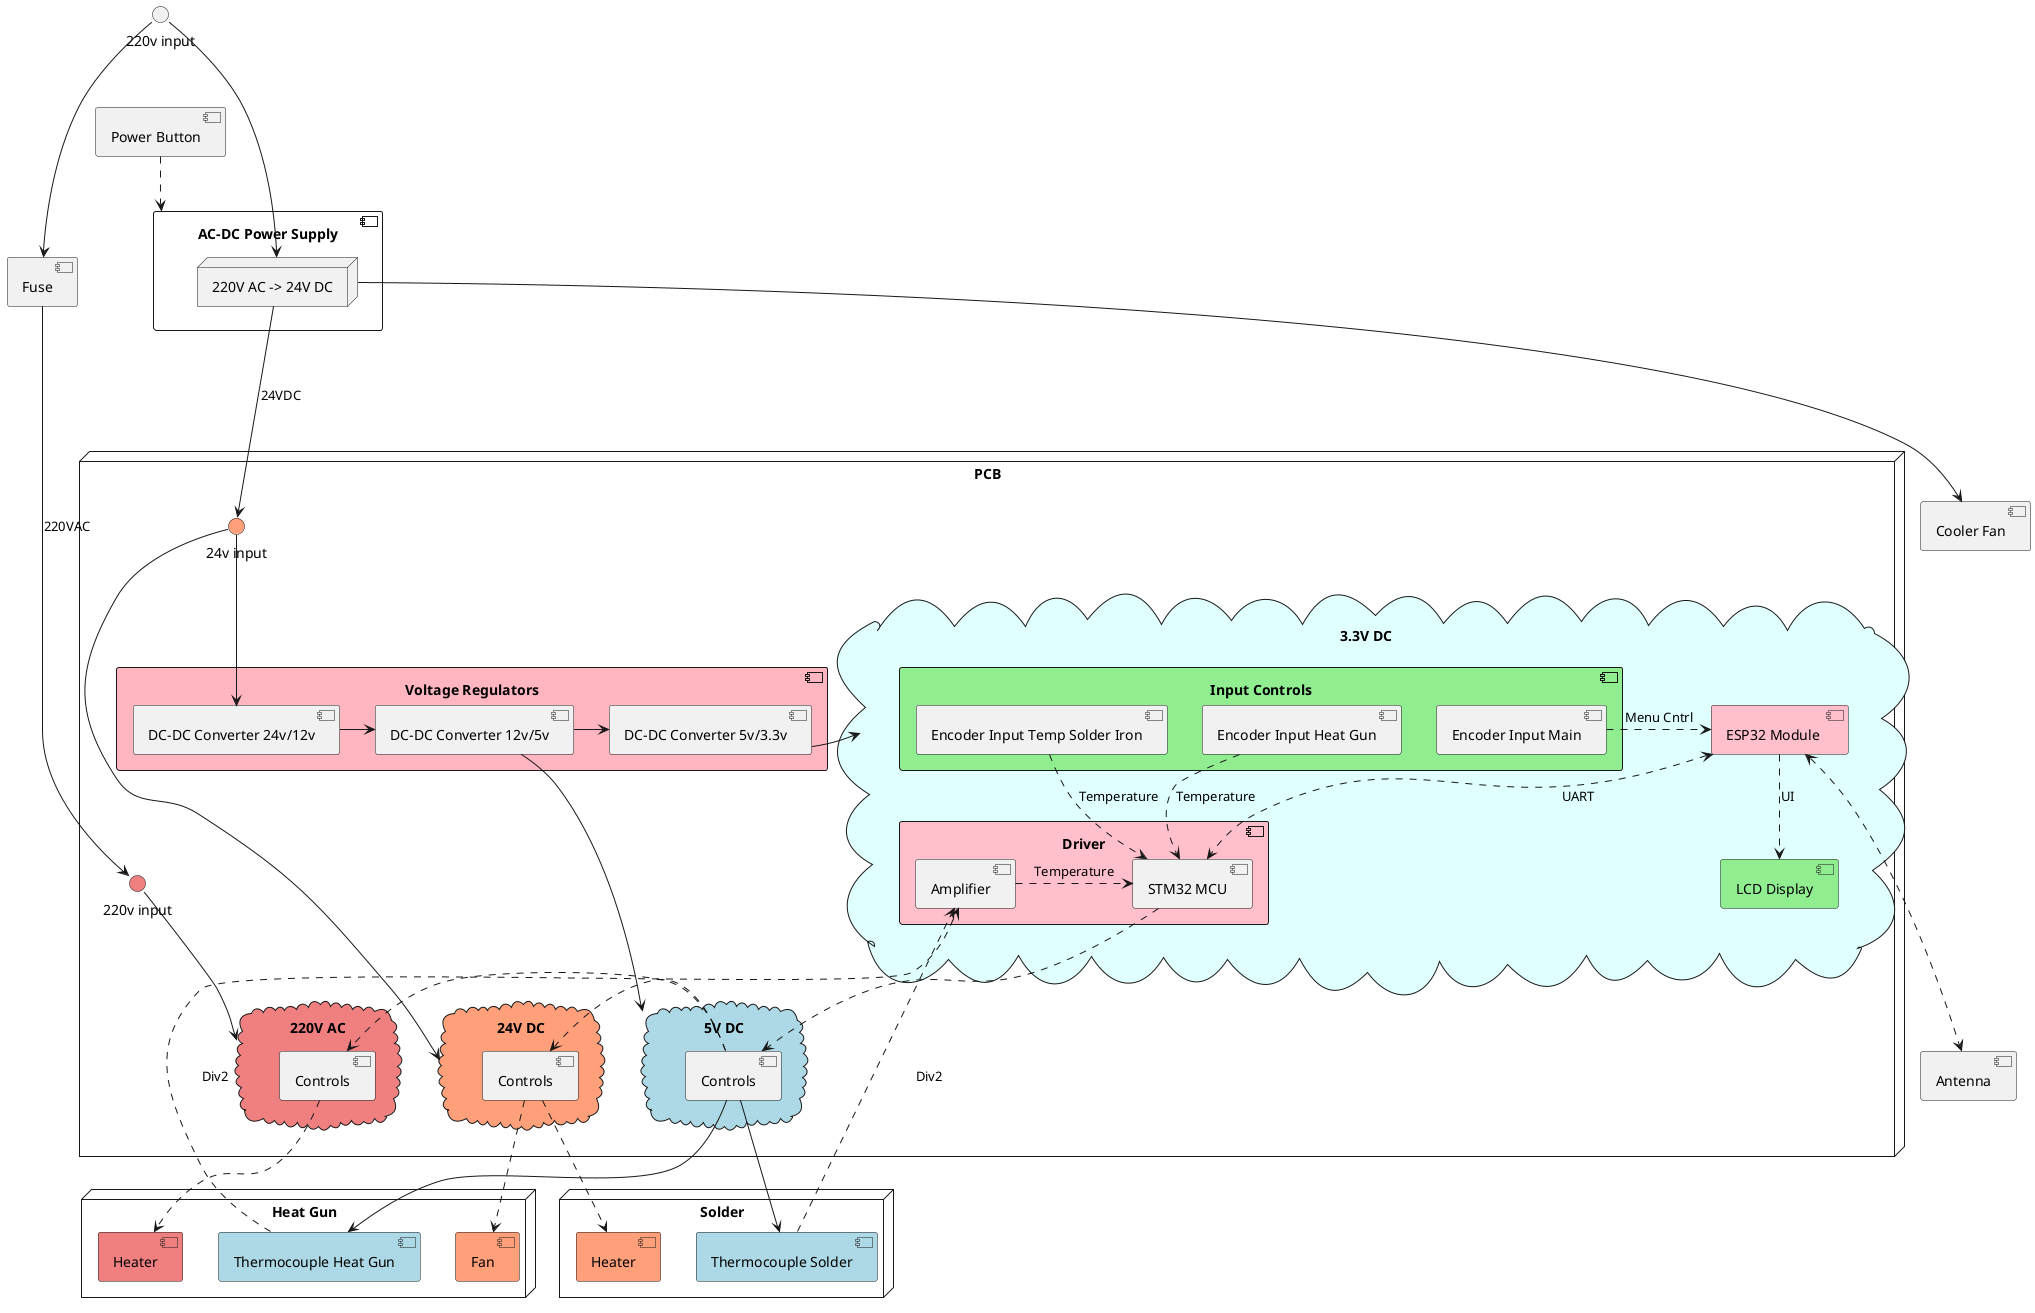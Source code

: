 @startuml

component "AC-DC Power Supply" as power {
    node "220V AC -> 24V DC" as powers
}

component "Fuse" as fuse

interface "220v input" as pinput

pinput ---> powers

component "Cooler Fan" as cooller
component "Antenna" as antenna
component "Power Button" as button

node "Solder" as solder {
    component "Thermocouple Solder" as thcSolder #LightBlue
    component "Heater" as hSolder #LightSalmon
}

node "Heat Gun" as gun {
    component "Thermocouple Heat Gun" as thcHeat #LightBlue
    component "Heater" as hHeat #LightCoral
    component "Fan" as fHeat #LightSalmon
}

node "PCB" as interfaces {

    interface "24v input" as vinput24 #LightSalmon
    interface "220v input" as vinput220 #LightCoral

    component "Voltage Regulators" #LightPink {

        component "DC-DC Converter 12v/5v" as converter5
        component "DC-DC Converter 5v/3.3v" as converter3
        component "DC-DC Converter 24v/12v" as converter12
        converter12 -> converter5
        converter5 -> converter3
    }

    cloud "220V AC" as hvdomain #LightCoral  {
        component "Controls" as hvctrls
    }

    cloud "24V DC"  as mvdomain #LightSalmon {
        component "Controls" as mvctrls
    }
    cloud "5V DC" as lvdomain2 #LightBlue {
        component "Controls" as lvctrls
    }

    cloud "3.3V DC" as lvdomain #LightCyan {
        component "Input Controls" as controls #LightGreen {
            component "Encoder Input Temp Solder Iron" as inputTemp
            component "Encoder Input Heat Gun" as inputHeat
            component "Encoder Input Main" as inputMain
        }

        component "LCD Display" as display #LightGreen
        component "ESP32 Module " as mcu #Pink
        component "Driver" as mcud #Pink {
            component "STM32 MCU" as driver
            component "Amplifier" as amp
        }

    }

    lvctrls .> mvctrls
    lvctrls .> hvctrls

    amp .> driver : Temperature

    mcu ..> display : UI

    inputMain .> mcu : Menu Cntrl
    inputTemp .> driver : Temperature
    inputHeat .> driver : Temperature

    mcu <..> driver : UART

    converter5 -> lvdomain2
    converter3 -> lvdomain

    vinput220 --> hvdomain
    vinput24 --> mvdomain
    vinput24 --> converter12

    driver ..> lvctrls
    mvctrls ..> hSolder
    mvctrls ..> fHeat
    hvctrls ..> hHeat
}

powers ---> vinput24 : 24VDC
powers ---> cooller
pinput ---> fuse
fuse ---> vinput220 : 220VAC

thcSolder ..> amp : Div2
thcHeat ..> amp : Div2

lvctrls ---> thcHeat
lvctrls ---> thcSolder

mcu <...> antenna

button ..> power

@enduml